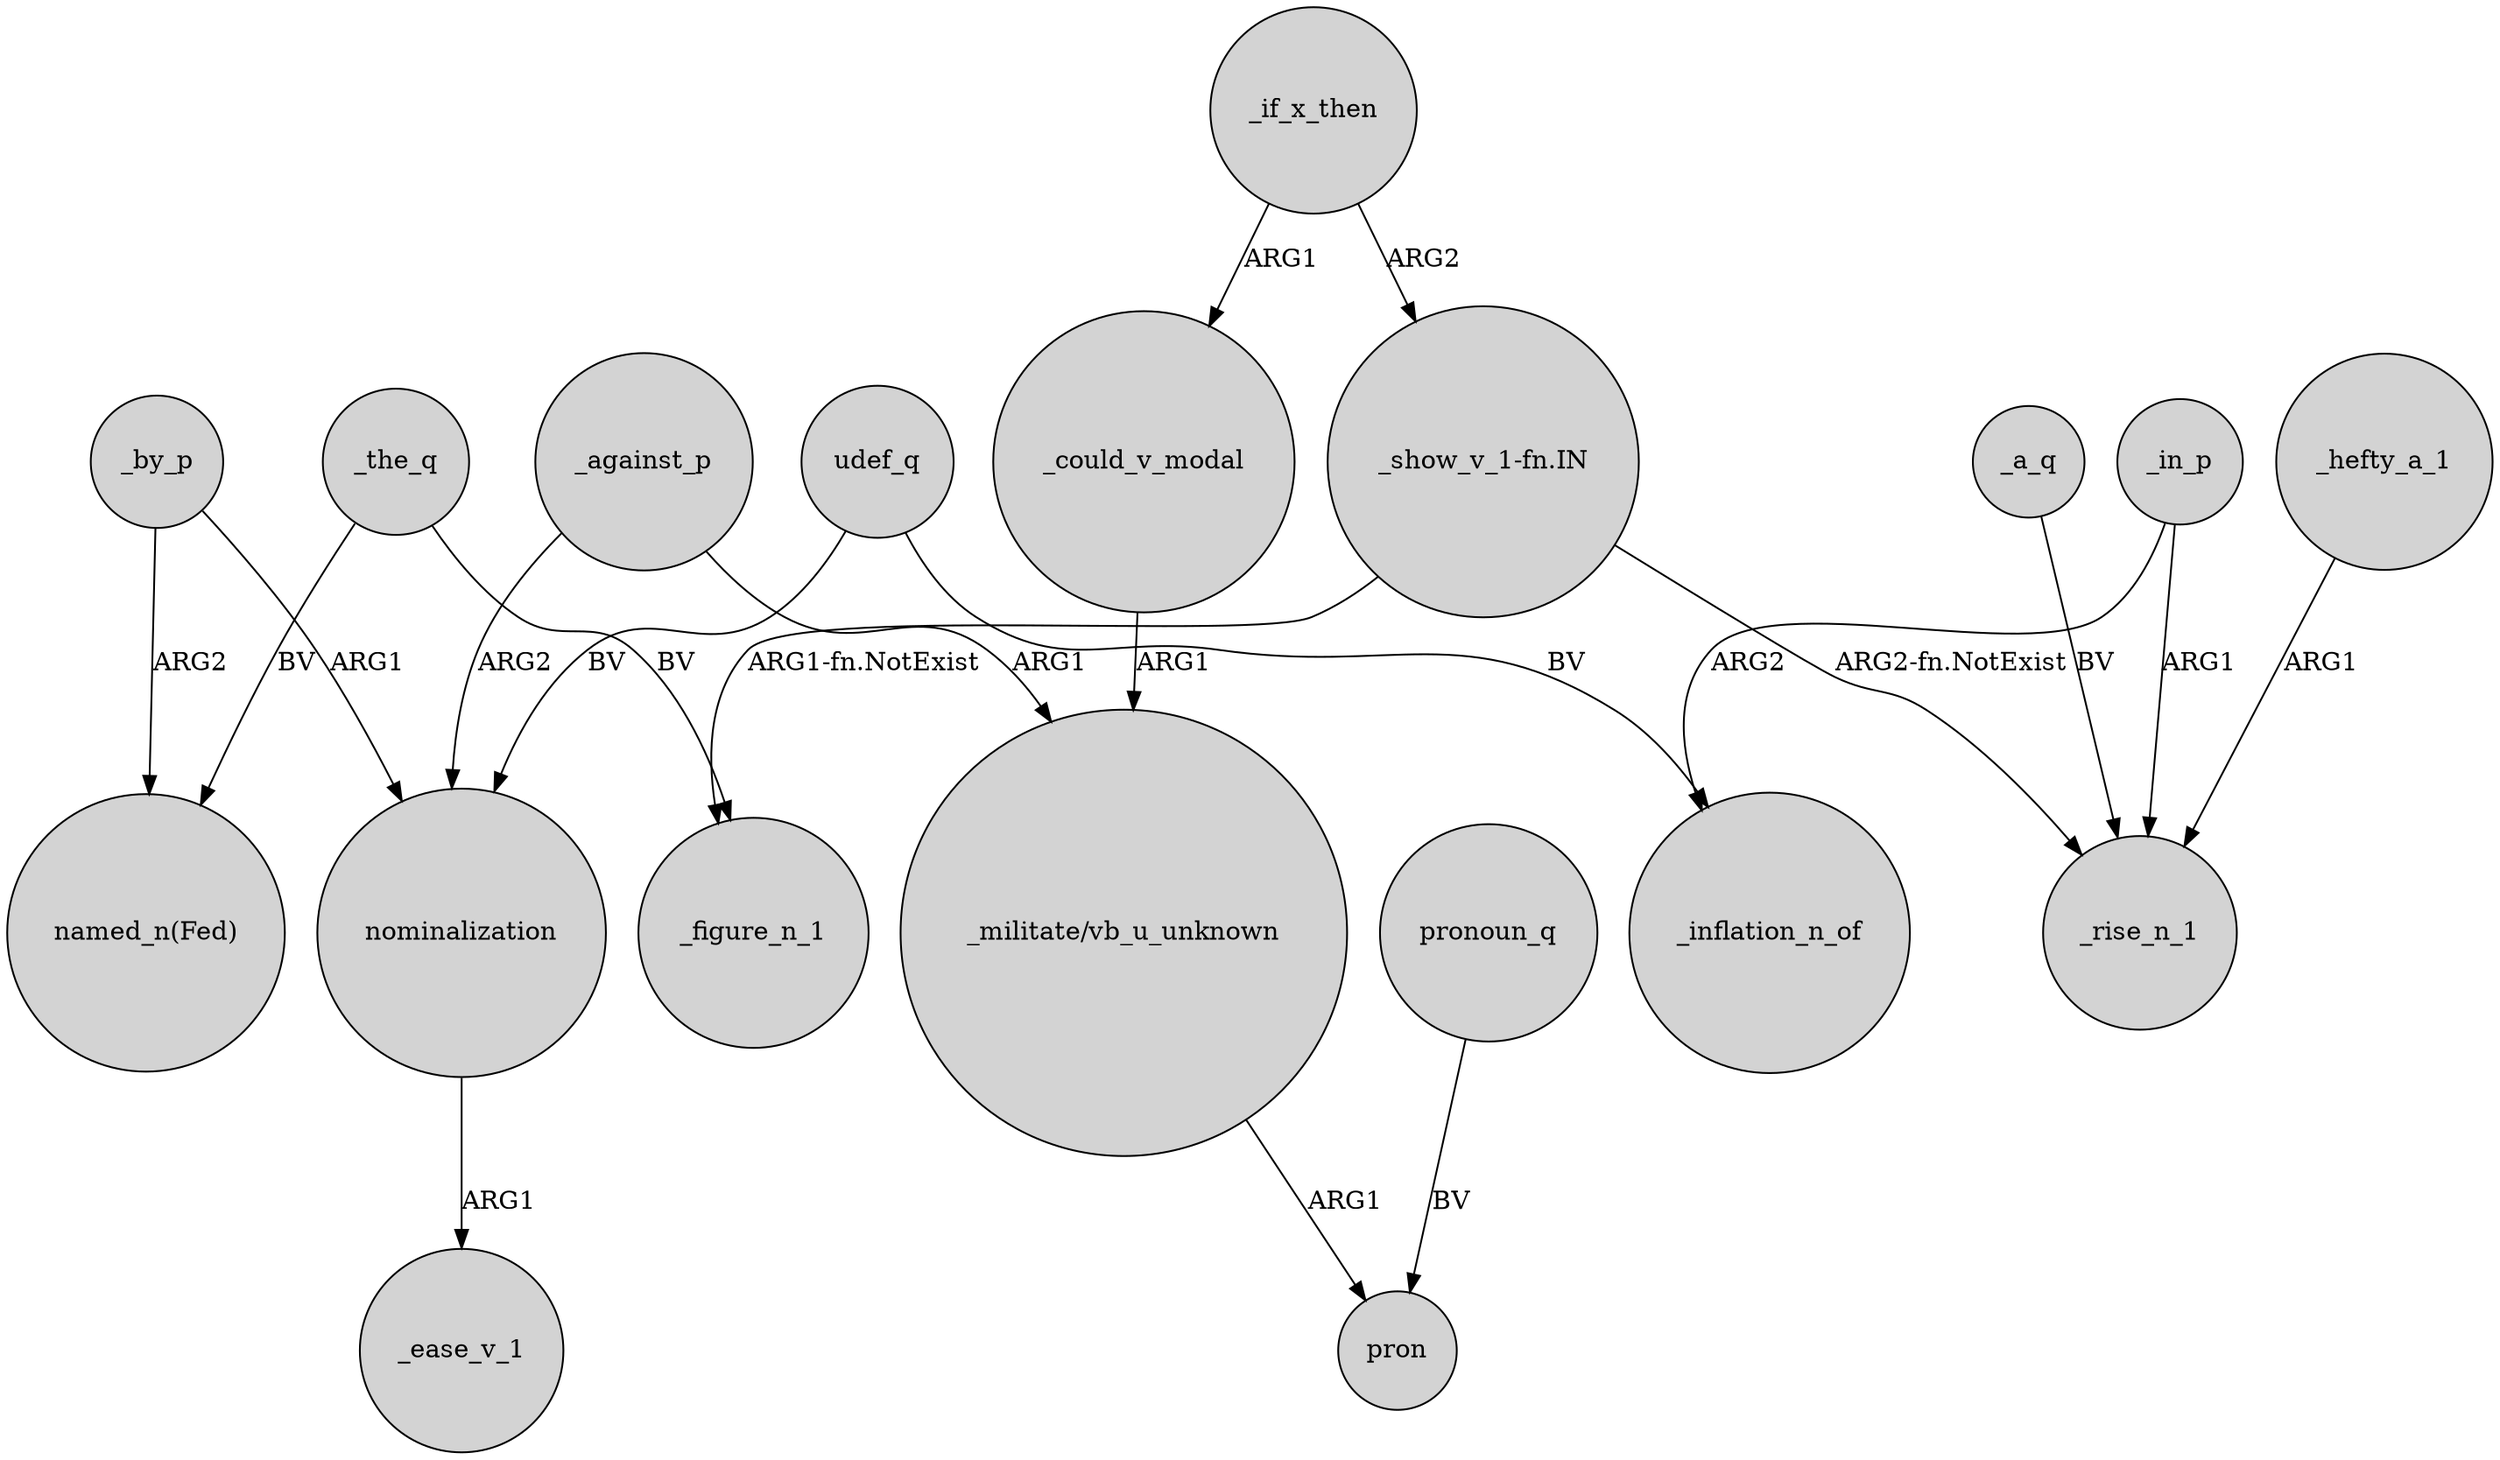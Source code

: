 digraph {
	node [shape=circle style=filled]
	"_show_v_1-fn.IN" -> _figure_n_1 [label="ARG1-fn.NotExist"]
	udef_q -> _inflation_n_of [label=BV]
	_the_q -> "named_n(Fed)" [label=BV]
	_a_q -> _rise_n_1 [label=BV]
	_against_p -> nominalization [label=ARG2]
	_could_v_modal -> "_militate/vb_u_unknown" [label=ARG1]
	_hefty_a_1 -> _rise_n_1 [label=ARG1]
	nominalization -> _ease_v_1 [label=ARG1]
	_if_x_then -> _could_v_modal [label=ARG1]
	_the_q -> _figure_n_1 [label=BV]
	_in_p -> _rise_n_1 [label=ARG1]
	pronoun_q -> pron [label=BV]
	_by_p -> nominalization [label=ARG1]
	"_show_v_1-fn.IN" -> _rise_n_1 [label="ARG2-fn.NotExist"]
	udef_q -> nominalization [label=BV]
	"_militate/vb_u_unknown" -> pron [label=ARG1]
	_by_p -> "named_n(Fed)" [label=ARG2]
	_against_p -> "_militate/vb_u_unknown" [label=ARG1]
	_in_p -> _inflation_n_of [label=ARG2]
	_if_x_then -> "_show_v_1-fn.IN" [label=ARG2]
}
